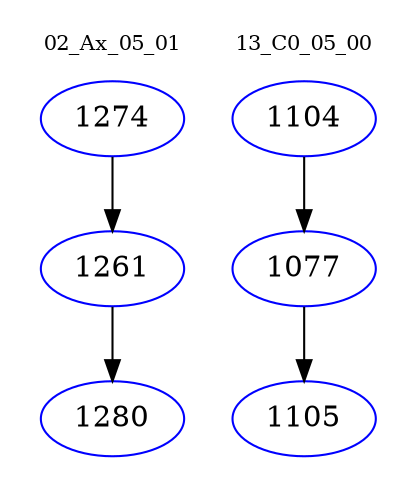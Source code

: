 digraph{
subgraph cluster_0 {
color = white
label = "02_Ax_05_01";
fontsize=10;
T0_1274 [label="1274", color="blue"]
T0_1274 -> T0_1261 [color="black"]
T0_1261 [label="1261", color="blue"]
T0_1261 -> T0_1280 [color="black"]
T0_1280 [label="1280", color="blue"]
}
subgraph cluster_1 {
color = white
label = "13_C0_05_00";
fontsize=10;
T1_1104 [label="1104", color="blue"]
T1_1104 -> T1_1077 [color="black"]
T1_1077 [label="1077", color="blue"]
T1_1077 -> T1_1105 [color="black"]
T1_1105 [label="1105", color="blue"]
}
}

